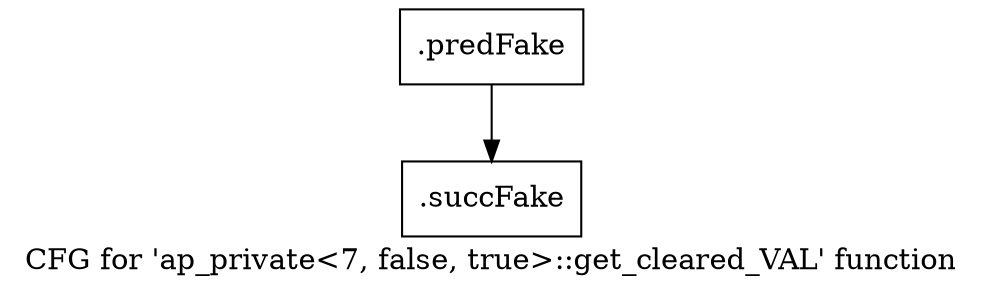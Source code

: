 digraph "CFG for 'ap_private\<7, false, true\>::get_cleared_VAL' function" {
	label="CFG for 'ap_private\<7, false, true\>::get_cleared_VAL' function";

	Node0x5db4d30 [shape=record,filename="",linenumber="",label="{.predFake}"];
	Node0x5db4d30 -> Node0x60d5890[ callList="" memoryops="" filename="/mnt/xilinx/Vitis_HLS/2021.2/include/etc/ap_private.h" execusionnum="1296"];
	Node0x60d5890 [shape=record,filename="/mnt/xilinx/Vitis_HLS/2021.2/include/etc/ap_private.h",linenumber="1448",label="{.succFake}"];
}
